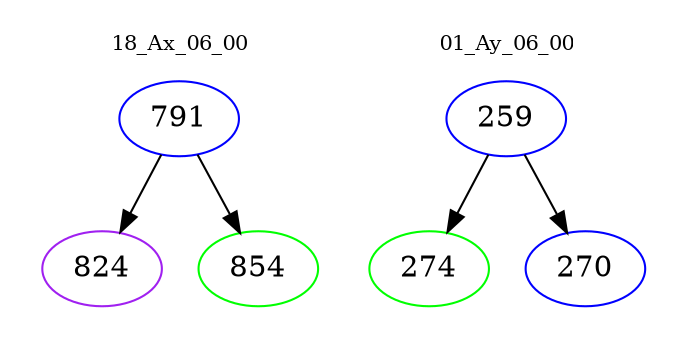 digraph{
subgraph cluster_0 {
color = white
label = "18_Ax_06_00";
fontsize=10;
T0_791 [label="791", color="blue"]
T0_791 -> T0_824 [color="black"]
T0_824 [label="824", color="purple"]
T0_791 -> T0_854 [color="black"]
T0_854 [label="854", color="green"]
}
subgraph cluster_1 {
color = white
label = "01_Ay_06_00";
fontsize=10;
T1_259 [label="259", color="blue"]
T1_259 -> T1_274 [color="black"]
T1_274 [label="274", color="green"]
T1_259 -> T1_270 [color="black"]
T1_270 [label="270", color="blue"]
}
}
